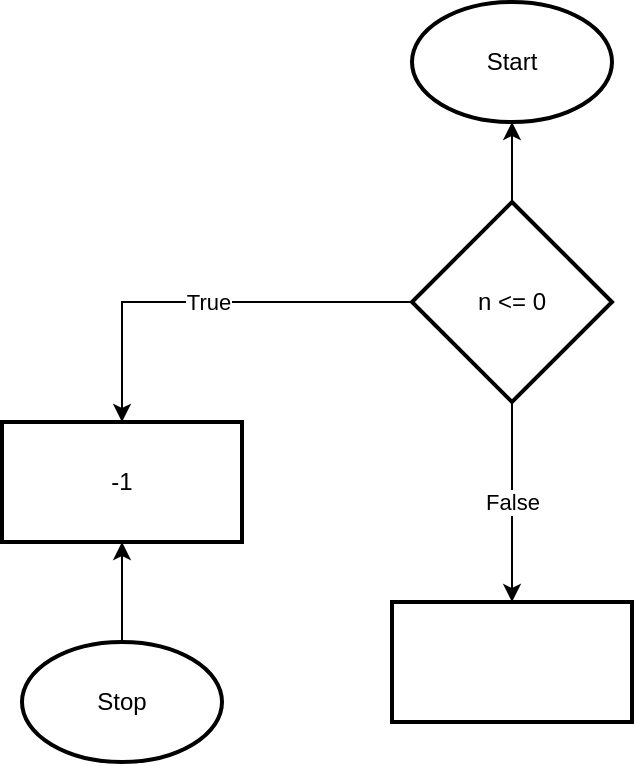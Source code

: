 <mxfile version="20.8.20" type="github">
  <diagram name="Page-1" id="1S3135J9kQtHQ9S6GM7H">
    <mxGraphModel dx="1276" dy="527" grid="1" gridSize="10" guides="1" tooltips="1" connect="1" arrows="1" fold="1" page="1" pageScale="1" pageWidth="850" pageHeight="1100" math="0" shadow="0">
      <root>
        <mxCell id="0" />
        <mxCell id="1" parent="0" />
        <mxCell id="407-T4MCC55-gQYg-pVT-1" value="Start" style="strokeWidth=2;html=1;shape=mxgraph.flowchart.start_1;whiteSpace=wrap;" vertex="1" parent="1">
          <mxGeometry x="375" y="70" width="100" height="60" as="geometry" />
        </mxCell>
        <mxCell id="407-T4MCC55-gQYg-pVT-3" value="" style="edgeStyle=orthogonalEdgeStyle;rounded=0;orthogonalLoop=1;jettySize=auto;html=1;" edge="1" parent="1" source="407-T4MCC55-gQYg-pVT-2" target="407-T4MCC55-gQYg-pVT-1">
          <mxGeometry relative="1" as="geometry" />
        </mxCell>
        <mxCell id="407-T4MCC55-gQYg-pVT-8" value="True" style="edgeStyle=orthogonalEdgeStyle;rounded=0;orthogonalLoop=1;jettySize=auto;html=1;entryX=0.5;entryY=0;entryDx=0;entryDy=0;" edge="1" parent="1" source="407-T4MCC55-gQYg-pVT-2" target="407-T4MCC55-gQYg-pVT-6">
          <mxGeometry relative="1" as="geometry">
            <mxPoint x="230" y="220" as="targetPoint" />
          </mxGeometry>
        </mxCell>
        <mxCell id="407-T4MCC55-gQYg-pVT-13" value="False" style="edgeStyle=orthogonalEdgeStyle;rounded=0;orthogonalLoop=1;jettySize=auto;html=1;" edge="1" parent="1" source="407-T4MCC55-gQYg-pVT-2" target="407-T4MCC55-gQYg-pVT-12">
          <mxGeometry relative="1" as="geometry" />
        </mxCell>
        <mxCell id="407-T4MCC55-gQYg-pVT-2" value="n &amp;lt;= 0" style="strokeWidth=2;html=1;shape=mxgraph.flowchart.decision;whiteSpace=wrap;" vertex="1" parent="1">
          <mxGeometry x="375" y="170" width="100" height="100" as="geometry" />
        </mxCell>
        <mxCell id="407-T4MCC55-gQYg-pVT-6" value="-1" style="whiteSpace=wrap;html=1;strokeWidth=2;" vertex="1" parent="1">
          <mxGeometry x="170" y="280" width="120" height="60" as="geometry" />
        </mxCell>
        <mxCell id="407-T4MCC55-gQYg-pVT-11" value="" style="edgeStyle=orthogonalEdgeStyle;rounded=0;orthogonalLoop=1;jettySize=auto;html=1;" edge="1" parent="1" source="407-T4MCC55-gQYg-pVT-10" target="407-T4MCC55-gQYg-pVT-6">
          <mxGeometry relative="1" as="geometry" />
        </mxCell>
        <mxCell id="407-T4MCC55-gQYg-pVT-10" value="Stop" style="strokeWidth=2;html=1;shape=mxgraph.flowchart.start_1;whiteSpace=wrap;" vertex="1" parent="1">
          <mxGeometry x="180" y="390" width="100" height="60" as="geometry" />
        </mxCell>
        <mxCell id="407-T4MCC55-gQYg-pVT-12" value="" style="whiteSpace=wrap;html=1;strokeWidth=2;" vertex="1" parent="1">
          <mxGeometry x="365" y="370" width="120" height="60" as="geometry" />
        </mxCell>
      </root>
    </mxGraphModel>
  </diagram>
</mxfile>
